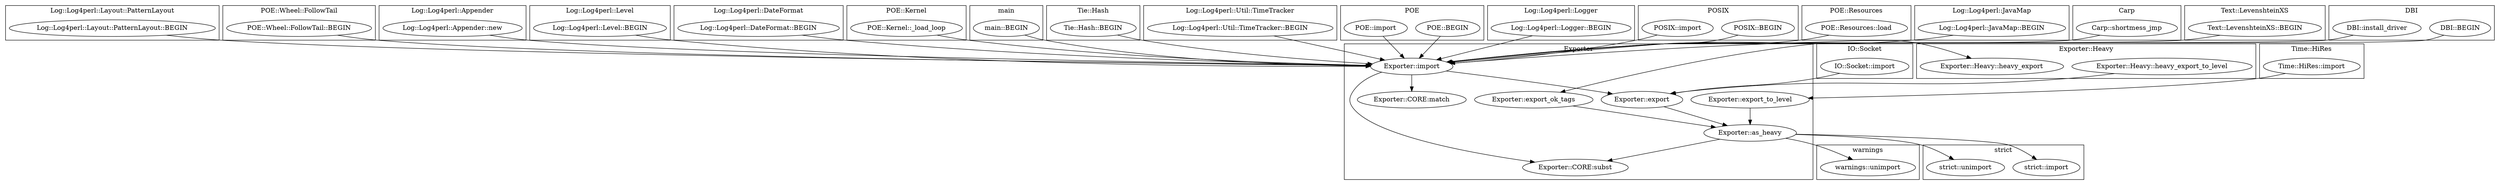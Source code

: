 digraph {
graph [overlap=false]
subgraph cluster_Log_Log4perl_Layout_PatternLayout {
	label="Log::Log4perl::Layout::PatternLayout";
	"Log::Log4perl::Layout::PatternLayout::BEGIN";
}
subgraph cluster_POE_Wheel_FollowTail {
	label="POE::Wheel::FollowTail";
	"POE::Wheel::FollowTail::BEGIN";
}
subgraph cluster_Log_Log4perl_Appender {
	label="Log::Log4perl::Appender";
	"Log::Log4perl::Appender::new";
}
subgraph cluster_Log_Log4perl_Level {
	label="Log::Log4perl::Level";
	"Log::Log4perl::Level::BEGIN";
}
subgraph cluster_Log_Log4perl_DateFormat {
	label="Log::Log4perl::DateFormat";
	"Log::Log4perl::DateFormat::BEGIN";
}
subgraph cluster_DBI {
	label="DBI";
	"DBI::install_driver";
	"DBI::BEGIN";
}
subgraph cluster_warnings {
	label="warnings";
	"warnings::unimport";
}
subgraph cluster_POE_Kernel {
	label="POE::Kernel";
	"POE::Kernel::_load_loop";
}
subgraph cluster_main {
	label="main";
	"main::BEGIN";
}
subgraph cluster_Tie_Hash {
	label="Tie::Hash";
	"Tie::Hash::BEGIN";
}
subgraph cluster_strict {
	label="strict";
	"strict::import";
	"strict::unimport";
}
subgraph cluster_IO_Socket {
	label="IO::Socket";
	"IO::Socket::import";
}
subgraph cluster_Log_Log4perl_Util_TimeTracker {
	label="Log::Log4perl::Util::TimeTracker";
	"Log::Log4perl::Util::TimeTracker::BEGIN";
}
subgraph cluster_POE {
	label="POE";
	"POE::BEGIN";
	"POE::import";
}
subgraph cluster_Log_Log4perl_Logger {
	label="Log::Log4perl::Logger";
	"Log::Log4perl::Logger::BEGIN";
}
subgraph cluster_POSIX {
	label="POSIX";
	"POSIX::BEGIN";
	"POSIX::import";
}
subgraph cluster_POE_Resources {
	label="POE::Resources";
	"POE::Resources::load";
}
subgraph cluster_Log_Log4perl_JavaMap {
	label="Log::Log4perl::JavaMap";
	"Log::Log4perl::JavaMap::BEGIN";
}
subgraph cluster_Exporter_Heavy {
	label="Exporter::Heavy";
	"Exporter::Heavy::heavy_export";
	"Exporter::Heavy::heavy_export_to_level";
}
subgraph cluster_Time_HiRes {
	label="Time::HiRes";
	"Time::HiRes::import";
}
subgraph cluster_Exporter {
	label="Exporter";
	"Exporter::import";
	"Exporter::as_heavy";
	"Exporter::export_to_level";
	"Exporter::CORE:subst";
	"Exporter::export";
	"Exporter::export_ok_tags";
	"Exporter::CORE:match";
}
subgraph cluster_Carp {
	label="Carp";
	"Carp::shortmess_jmp";
}
subgraph cluster_Text_LevenshteinXS {
	label="Text::LevenshteinXS";
	"Text::LevenshteinXS::BEGIN";
}
"DBI::BEGIN" -> "Exporter::export_ok_tags";
"Time::HiRes::import" -> "Exporter::export_to_level";
"Exporter::export_to_level" -> "Exporter::as_heavy";
"Exporter::export" -> "Exporter::as_heavy";
"Exporter::export_ok_tags" -> "Exporter::as_heavy";
"Exporter::import" -> "Exporter::CORE:match";
"Exporter::as_heavy" -> "warnings::unimport";
"Log::Log4perl::DateFormat::BEGIN" -> "Exporter::import";
"POE::Kernel::_load_loop" -> "Exporter::import";
"Log::Log4perl::Layout::PatternLayout::BEGIN" -> "Exporter::import";
"Log::Log4perl::Util::TimeTracker::BEGIN" -> "Exporter::import";
"POSIX::BEGIN" -> "Exporter::import";
"POSIX::import" -> "Exporter::import";
"POE::BEGIN" -> "Exporter::import";
"Carp::shortmess_jmp" -> "Exporter::import";
"Log::Log4perl::Logger::BEGIN" -> "Exporter::import";
"Log::Log4perl::Level::BEGIN" -> "Exporter::import";
"POE::import" -> "Exporter::import";
"Log::Log4perl::Appender::new" -> "Exporter::import";
"Log::Log4perl::JavaMap::BEGIN" -> "Exporter::import";
"DBI::install_driver" -> "Exporter::import";
"Tie::Hash::BEGIN" -> "Exporter::import";
"POE::Wheel::FollowTail::BEGIN" -> "Exporter::import";
"main::BEGIN" -> "Exporter::import";
"POE::Resources::load" -> "Exporter::import";
"Text::LevenshteinXS::BEGIN" -> "Exporter::import";
"Exporter::as_heavy" -> "strict::unimport";
"Exporter::import" -> "Exporter::export";
"IO::Socket::import" -> "Exporter::export";
"Exporter::Heavy::heavy_export_to_level" -> "Exporter::export";
"Exporter::import" -> "Exporter::CORE:subst";
"Exporter::as_heavy" -> "Exporter::CORE:subst";
"Exporter::import" -> "Exporter::Heavy::heavy_export";
"Exporter::as_heavy" -> "strict::import";
}
